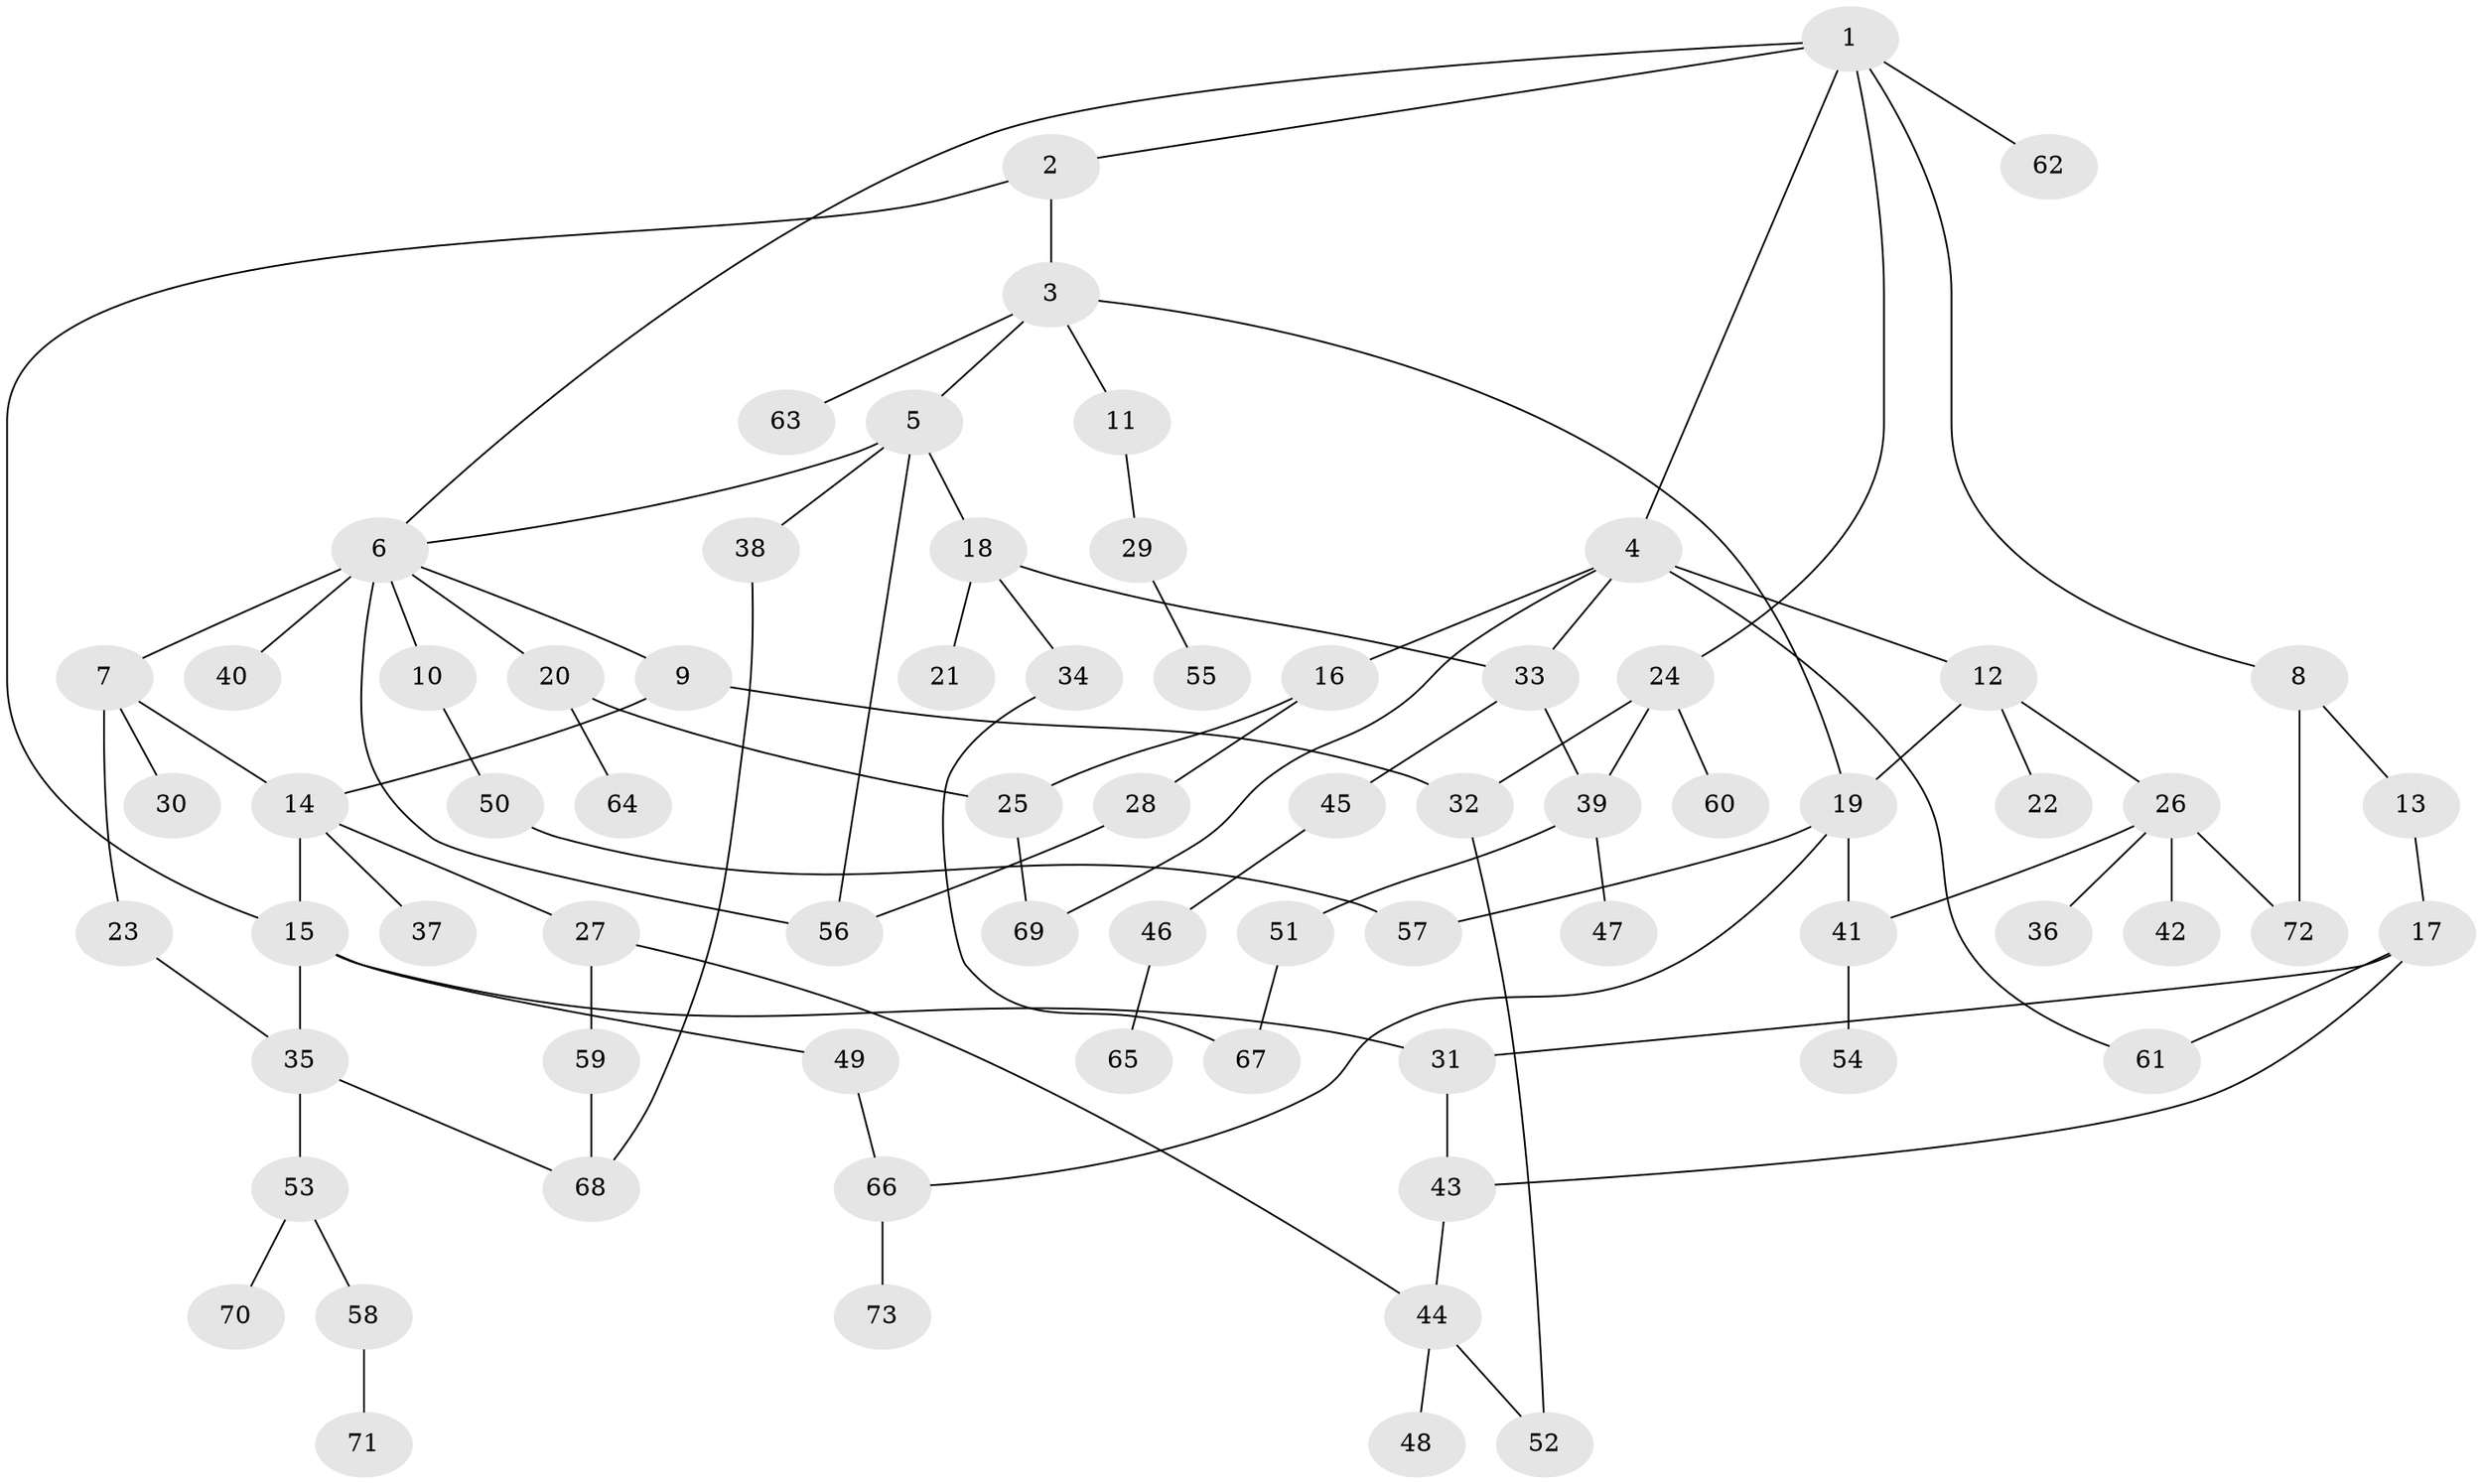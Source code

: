 // coarse degree distribution, {5: 0.08333333333333333, 6: 0.041666666666666664, 4: 0.08333333333333333, 8: 0.020833333333333332, 10: 0.020833333333333332, 7: 0.020833333333333332, 3: 0.16666666666666666, 2: 0.25, 1: 0.3125}
// Generated by graph-tools (version 1.1) at 2025/51/02/27/25 19:51:37]
// undirected, 73 vertices, 96 edges
graph export_dot {
graph [start="1"]
  node [color=gray90,style=filled];
  1;
  2;
  3;
  4;
  5;
  6;
  7;
  8;
  9;
  10;
  11;
  12;
  13;
  14;
  15;
  16;
  17;
  18;
  19;
  20;
  21;
  22;
  23;
  24;
  25;
  26;
  27;
  28;
  29;
  30;
  31;
  32;
  33;
  34;
  35;
  36;
  37;
  38;
  39;
  40;
  41;
  42;
  43;
  44;
  45;
  46;
  47;
  48;
  49;
  50;
  51;
  52;
  53;
  54;
  55;
  56;
  57;
  58;
  59;
  60;
  61;
  62;
  63;
  64;
  65;
  66;
  67;
  68;
  69;
  70;
  71;
  72;
  73;
  1 -- 2;
  1 -- 4;
  1 -- 8;
  1 -- 24;
  1 -- 62;
  1 -- 6;
  2 -- 3;
  2 -- 15;
  3 -- 5;
  3 -- 11;
  3 -- 63;
  3 -- 19;
  4 -- 12;
  4 -- 16;
  4 -- 61;
  4 -- 69;
  4 -- 33;
  5 -- 6;
  5 -- 18;
  5 -- 38;
  5 -- 56;
  6 -- 7;
  6 -- 9;
  6 -- 10;
  6 -- 20;
  6 -- 40;
  6 -- 56;
  7 -- 14;
  7 -- 23;
  7 -- 30;
  8 -- 13;
  8 -- 72;
  9 -- 32;
  9 -- 14;
  10 -- 50;
  11 -- 29;
  12 -- 19;
  12 -- 22;
  12 -- 26;
  13 -- 17;
  14 -- 15;
  14 -- 27;
  14 -- 37;
  15 -- 49;
  15 -- 35;
  15 -- 31;
  16 -- 25;
  16 -- 28;
  17 -- 31;
  17 -- 43;
  17 -- 61;
  18 -- 21;
  18 -- 33;
  18 -- 34;
  19 -- 57;
  19 -- 41;
  19 -- 66;
  20 -- 64;
  20 -- 25;
  23 -- 35;
  24 -- 60;
  24 -- 39;
  24 -- 32;
  25 -- 69;
  26 -- 36;
  26 -- 41;
  26 -- 42;
  26 -- 72;
  27 -- 59;
  27 -- 44;
  28 -- 56;
  29 -- 55;
  31 -- 43;
  32 -- 52;
  33 -- 39;
  33 -- 45;
  34 -- 67;
  35 -- 53;
  35 -- 68;
  38 -- 68;
  39 -- 47;
  39 -- 51;
  41 -- 54;
  43 -- 44;
  44 -- 48;
  44 -- 52;
  45 -- 46;
  46 -- 65;
  49 -- 66;
  50 -- 57;
  51 -- 67;
  53 -- 58;
  53 -- 70;
  58 -- 71;
  59 -- 68;
  66 -- 73;
}
